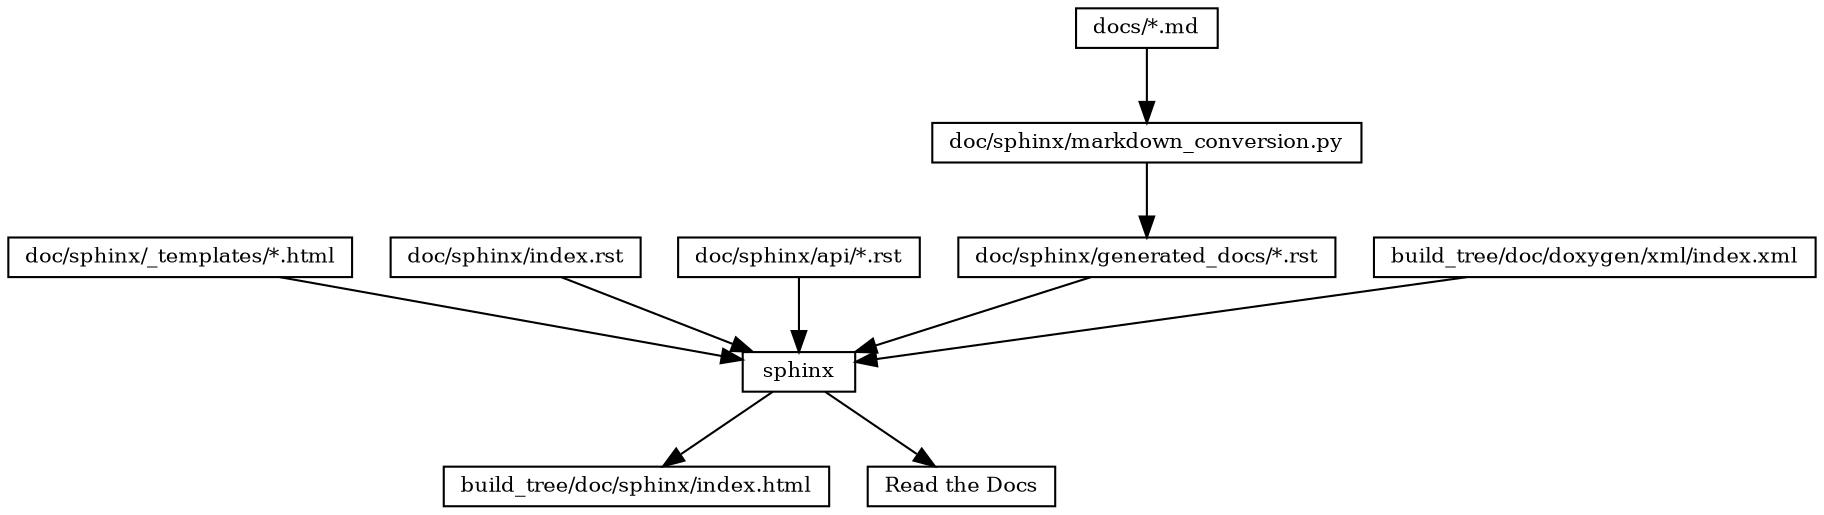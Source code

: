 digraph doxygen_flow {
    rankdir = "TB"
    node [fontsize = 10, shape = box, height = 0.25]
    edge [fontsize = 10]

    "sphinx"

    "templates" [label = "doc/sphinx/_templates/*.html"]
    "templates" -> "sphinx"

    "source_rst" [label = "doc/sphinx/index.rst"]
    "source_rst" -> "sphinx"

    "api_rst" [label = "doc/sphinx/api/*.rst"]
    "api_rst" -> "sphinx"

    "docs_md" [label = "docs/*.md"]
    "markdown_conversion_py" [label = "doc/sphinx/markdown_conversion.py"]
    "generated_rst" [label = "doc/sphinx/generated_docs/*.rst"]
    "docs_md" -> "markdown_conversion_py" -> "generated_rst"
    "generated_rst" -> "sphinx"

    "index.xml" [label = "build_tree/doc/doxygen/xml/index.xml"]
    "index.xml" -> "sphinx"

    "sphinx_output" [label = "build_tree/doc/sphinx/index.html"]
    "sphinx" -> "sphinx_output"

    "read_the_docs" [label = "Read the Docs"]
    "sphinx" -> "read_the_docs"
}
